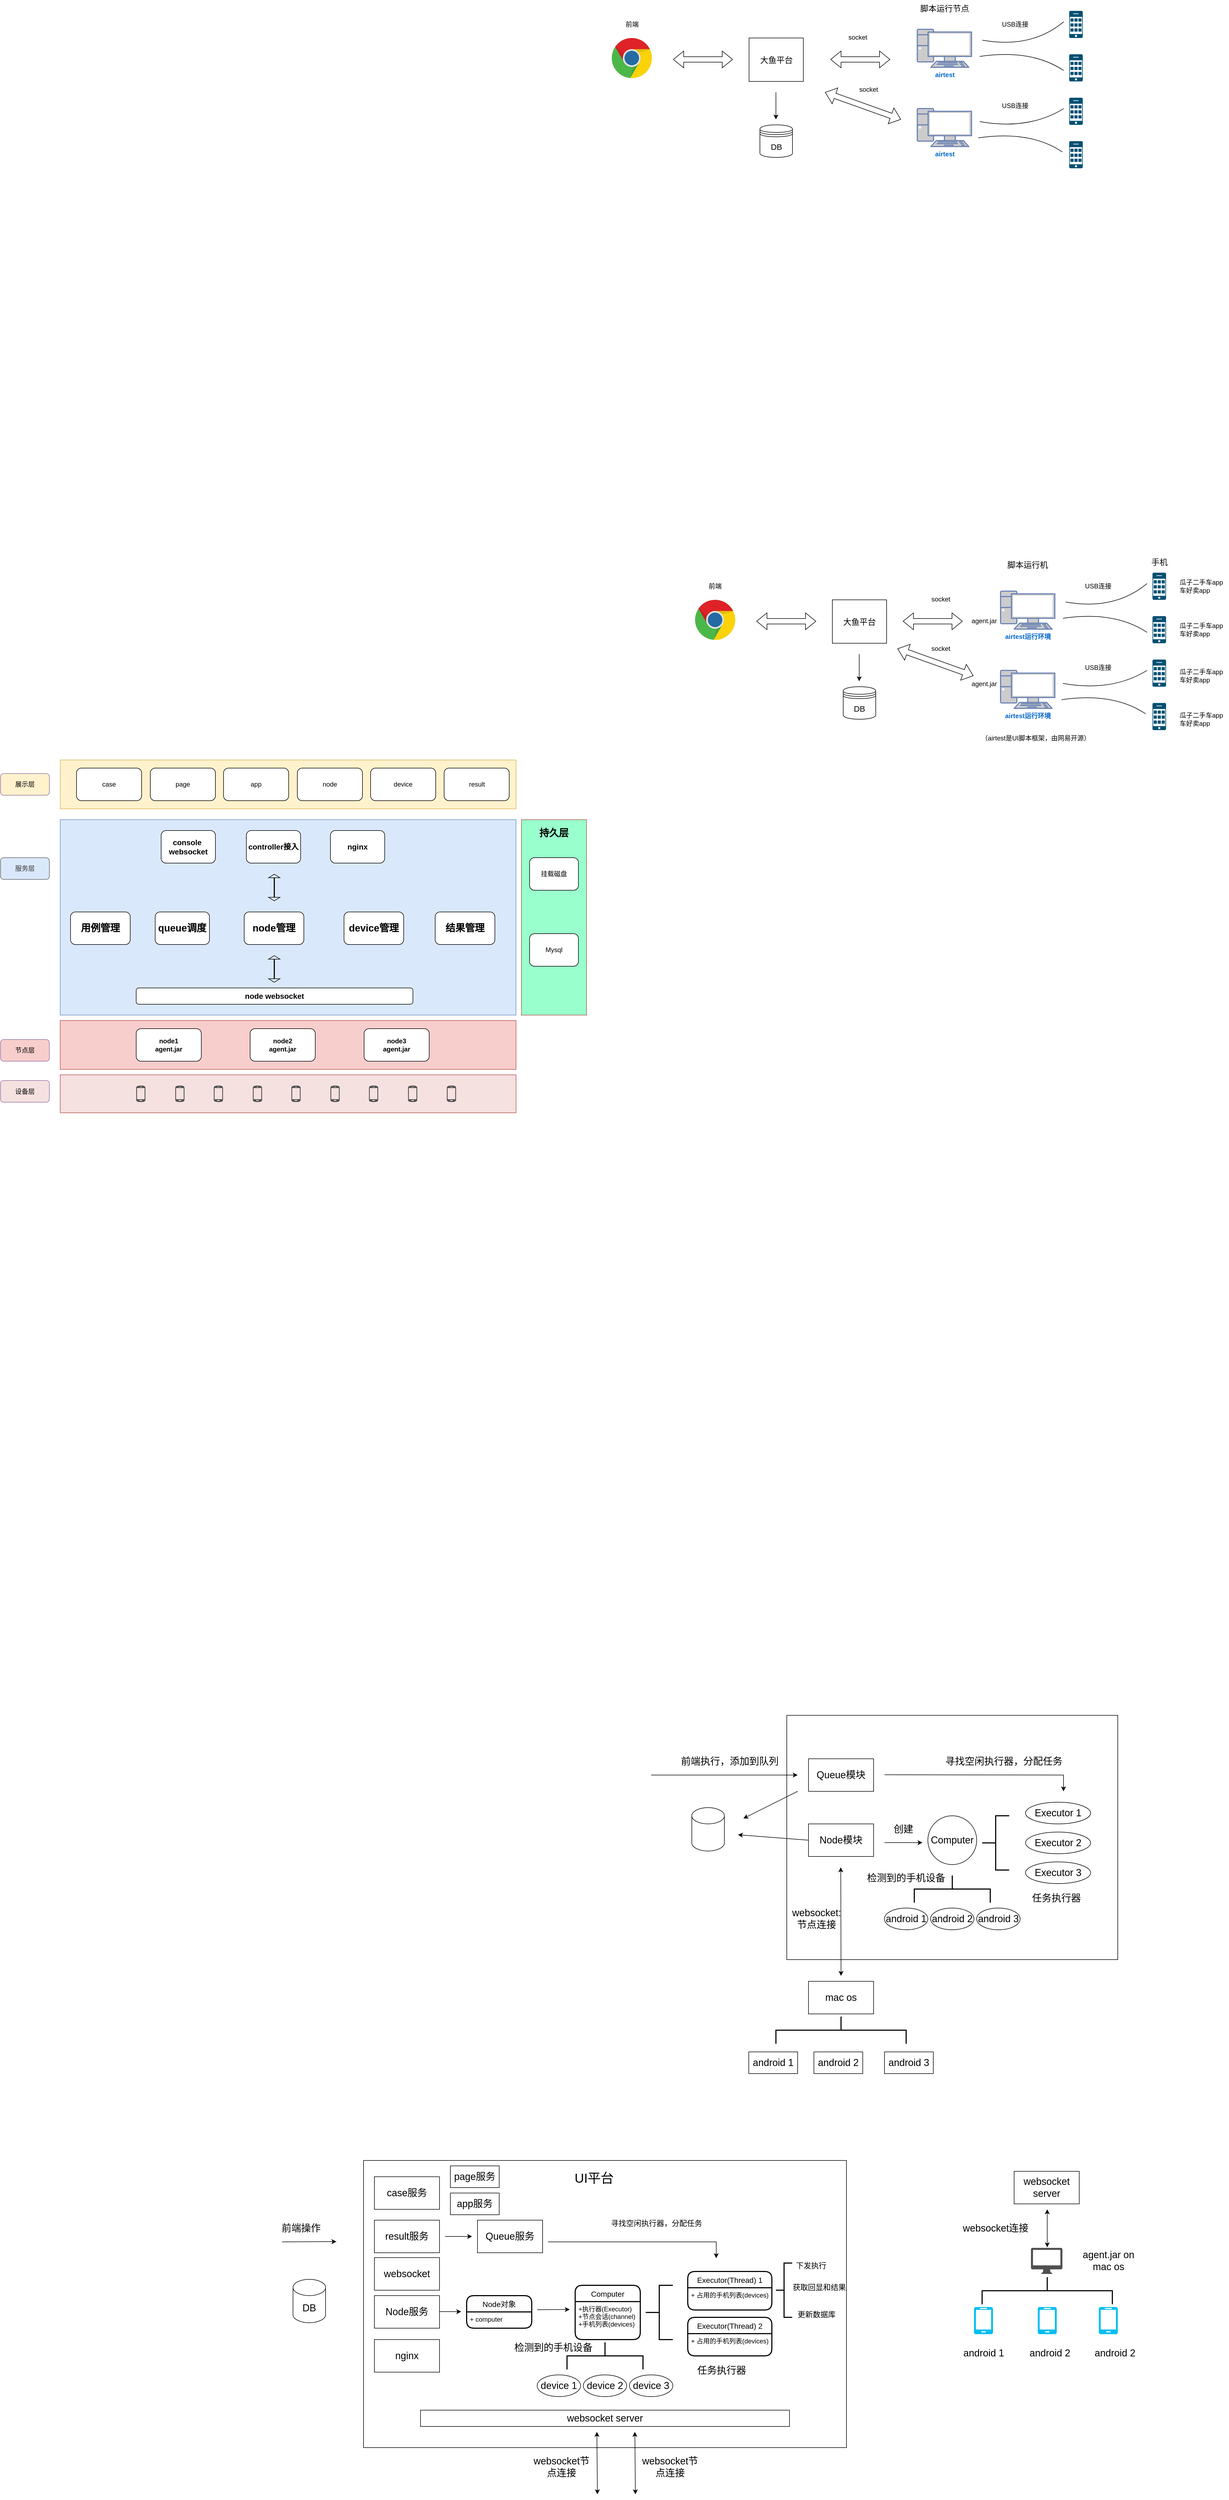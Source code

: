 <mxfile version="24.7.14">
  <diagram name="第 1 页" id="ilGr0xZSvqMy6RIHlMky">
    <mxGraphModel dx="3389" dy="3287" grid="1" gridSize="10" guides="1" tooltips="1" connect="1" arrows="1" fold="1" page="1" pageScale="1" pageWidth="827" pageHeight="1169" math="0" shadow="0">
      <root>
        <mxCell id="0" />
        <mxCell id="1" parent="0" />
        <mxCell id="p36KD3LSICJxplDqqKJE-1" value="" style="rounded=0;whiteSpace=wrap;html=1;fillColor=#F5E1E0;align=left;strokeColor=#b85450;" vertex="1" parent="1">
          <mxGeometry x="-1230" y="660" width="840" height="70" as="geometry" />
        </mxCell>
        <mxCell id="p36KD3LSICJxplDqqKJE-2" value="&lt;h2&gt;&lt;br&gt;&lt;/h2&gt;" style="rounded=0;whiteSpace=wrap;html=1;fillColor=#fff2cc;strokeColor=#d6b656;align=left;verticalAlign=middle;horizontal=1;" vertex="1" parent="1">
          <mxGeometry x="-1230" y="80" width="840" height="90" as="geometry" />
        </mxCell>
        <mxCell id="p36KD3LSICJxplDqqKJE-3" value="展示层" style="rounded=1;whiteSpace=wrap;html=1;fillColor=#FFF2CC;strokeColor=#9673a6;" vertex="1" parent="1">
          <mxGeometry x="-1340" y="105" width="90" height="40" as="geometry" />
        </mxCell>
        <mxCell id="p36KD3LSICJxplDqqKJE-4" value="服务层" style="rounded=1;whiteSpace=wrap;html=1;fillColor=#DAE8FC;strokeColor=#666666;fontColor=#333333;" vertex="1" parent="1">
          <mxGeometry x="-1340" y="260" width="90" height="40" as="geometry" />
        </mxCell>
        <mxCell id="p36KD3LSICJxplDqqKJE-5" value="" style="rounded=0;whiteSpace=wrap;html=1;fillColor=#dae8fc;align=left;strokeColor=#6c8ebf;" vertex="1" parent="1">
          <mxGeometry x="-1230" y="190" width="840" height="360" as="geometry" />
        </mxCell>
        <mxCell id="p36KD3LSICJxplDqqKJE-6" value="" style="rounded=0;whiteSpace=wrap;html=1;fillColor=#f8cecc;align=left;strokeColor=#b85450;" vertex="1" parent="1">
          <mxGeometry x="-1230" y="560" width="840" height="90" as="geometry" />
        </mxCell>
        <mxCell id="p36KD3LSICJxplDqqKJE-7" value="case" style="rounded=1;whiteSpace=wrap;html=1;" vertex="1" parent="1">
          <mxGeometry x="-1200" y="95" width="120" height="60" as="geometry" />
        </mxCell>
        <mxCell id="p36KD3LSICJxplDqqKJE-8" value="page" style="rounded=1;whiteSpace=wrap;html=1;" vertex="1" parent="1">
          <mxGeometry x="-1064" y="95" width="120" height="60" as="geometry" />
        </mxCell>
        <mxCell id="p36KD3LSICJxplDqqKJE-9" value="app" style="rounded=1;whiteSpace=wrap;html=1;" vertex="1" parent="1">
          <mxGeometry x="-929" y="95" width="120" height="60" as="geometry" />
        </mxCell>
        <mxCell id="p36KD3LSICJxplDqqKJE-10" value="node" style="rounded=1;whiteSpace=wrap;html=1;" vertex="1" parent="1">
          <mxGeometry x="-793" y="95" width="120" height="60" as="geometry" />
        </mxCell>
        <mxCell id="p36KD3LSICJxplDqqKJE-11" value="device" style="rounded=1;whiteSpace=wrap;html=1;" vertex="1" parent="1">
          <mxGeometry x="-658" y="95" width="120" height="60" as="geometry" />
        </mxCell>
        <mxCell id="p36KD3LSICJxplDqqKJE-12" value="&lt;b&gt;node1&lt;br&gt;agent.jar&lt;/b&gt;" style="rounded=1;whiteSpace=wrap;html=1;" vertex="1" parent="1">
          <mxGeometry x="-1090" y="575" width="120" height="60" as="geometry" />
        </mxCell>
        <mxCell id="p36KD3LSICJxplDqqKJE-13" value="&lt;b&gt;node2&lt;br&gt;agent.jar&lt;/b&gt;" style="rounded=1;whiteSpace=wrap;html=1;" vertex="1" parent="1">
          <mxGeometry x="-880" y="575" width="120" height="60" as="geometry" />
        </mxCell>
        <mxCell id="p36KD3LSICJxplDqqKJE-14" value="&lt;b&gt;node3&lt;br&gt;agent.jar&lt;/b&gt;" style="rounded=1;whiteSpace=wrap;html=1;" vertex="1" parent="1">
          <mxGeometry x="-670" y="575" width="120" height="60" as="geometry" />
        </mxCell>
        <mxCell id="p36KD3LSICJxplDqqKJE-15" value="&lt;font style=&quot;font-size: 18px;&quot;&gt;&lt;b&gt;node管理&lt;/b&gt;&lt;/font&gt;" style="rounded=1;whiteSpace=wrap;html=1;flipH=1;" vertex="1" parent="1">
          <mxGeometry x="-891" y="360" width="110" height="60" as="geometry" />
        </mxCell>
        <mxCell id="p36KD3LSICJxplDqqKJE-16" value="节点层" style="rounded=1;whiteSpace=wrap;html=1;fillColor=#F8CECC;strokeColor=#9673a6;" vertex="1" parent="1">
          <mxGeometry x="-1340" y="595" width="90" height="40" as="geometry" />
        </mxCell>
        <mxCell id="p36KD3LSICJxplDqqKJE-17" value="result" style="rounded=1;whiteSpace=wrap;html=1;" vertex="1" parent="1">
          <mxGeometry x="-522.5" y="95" width="120" height="60" as="geometry" />
        </mxCell>
        <mxCell id="p36KD3LSICJxplDqqKJE-18" value="&lt;font style=&quot;font-size: 18px;&quot;&gt;&lt;b&gt;queue调度&lt;/b&gt;&lt;/font&gt;" style="rounded=1;whiteSpace=wrap;html=1;flipH=1;" vertex="1" parent="1">
          <mxGeometry x="-1055" y="360" width="100" height="60" as="geometry" />
        </mxCell>
        <mxCell id="p36KD3LSICJxplDqqKJE-19" value="&lt;font style=&quot;font-size: 18px;&quot;&gt;&lt;b&gt;device管理&lt;/b&gt;&lt;/font&gt;" style="rounded=1;whiteSpace=wrap;html=1;flipH=1;" vertex="1" parent="1">
          <mxGeometry x="-707" y="360" width="110" height="60" as="geometry" />
        </mxCell>
        <mxCell id="p36KD3LSICJxplDqqKJE-20" value="&lt;b style=&quot;&quot;&gt;&lt;font style=&quot;font-size: 14px;&quot;&gt;node websocket&lt;/font&gt;&lt;/b&gt;" style="rounded=1;whiteSpace=wrap;html=1;" vertex="1" parent="1">
          <mxGeometry x="-1090" y="500" width="510" height="30" as="geometry" />
        </mxCell>
        <mxCell id="p36KD3LSICJxplDqqKJE-21" value="" style="sketch=0;pointerEvents=1;shadow=0;dashed=0;html=1;strokeColor=none;fillColor=#505050;labelPosition=center;verticalLabelPosition=bottom;verticalAlign=top;outlineConnect=0;align=center;shape=mxgraph.office.devices.cell_phone_android_proportional;fontSize=14;" vertex="1" parent="1">
          <mxGeometry x="-1090" y="679.5" width="17" height="31" as="geometry" />
        </mxCell>
        <mxCell id="p36KD3LSICJxplDqqKJE-22" value="" style="sketch=0;pointerEvents=1;shadow=0;dashed=0;html=1;strokeColor=none;fillColor=#505050;labelPosition=center;verticalLabelPosition=bottom;verticalAlign=top;outlineConnect=0;align=center;shape=mxgraph.office.devices.cell_phone_android_proportional;fontSize=14;" vertex="1" parent="1">
          <mxGeometry x="-1018" y="679.5" width="17" height="31" as="geometry" />
        </mxCell>
        <mxCell id="p36KD3LSICJxplDqqKJE-23" value="" style="sketch=0;pointerEvents=1;shadow=0;dashed=0;html=1;strokeColor=none;fillColor=#505050;labelPosition=center;verticalLabelPosition=bottom;verticalAlign=top;outlineConnect=0;align=center;shape=mxgraph.office.devices.cell_phone_android_proportional;fontSize=14;" vertex="1" parent="1">
          <mxGeometry x="-947" y="679.5" width="17" height="31" as="geometry" />
        </mxCell>
        <mxCell id="p36KD3LSICJxplDqqKJE-24" value="&lt;font style=&quot;font-size: 18px;&quot;&gt;&lt;b&gt;结果管理&lt;/b&gt;&lt;/font&gt;" style="rounded=1;whiteSpace=wrap;html=1;" vertex="1" parent="1">
          <mxGeometry x="-539" y="360" width="110" height="60" as="geometry" />
        </mxCell>
        <mxCell id="p36KD3LSICJxplDqqKJE-25" value="&lt;font style=&quot;font-size: 18px;&quot;&gt;&lt;b&gt;用例管理&lt;/b&gt;&lt;/font&gt;" style="rounded=1;whiteSpace=wrap;html=1;" vertex="1" parent="1">
          <mxGeometry x="-1211" y="360" width="110" height="60" as="geometry" />
        </mxCell>
        <mxCell id="p36KD3LSICJxplDqqKJE-26" value="&lt;b style=&quot;&quot;&gt;&lt;font style=&quot;font-size: 14px;&quot;&gt;console&amp;nbsp; websocket&lt;/font&gt;&lt;/b&gt;" style="rounded=1;whiteSpace=wrap;html=1;" vertex="1" parent="1">
          <mxGeometry x="-1044" y="210" width="100" height="60" as="geometry" />
        </mxCell>
        <mxCell id="p36KD3LSICJxplDqqKJE-27" value="&lt;b style=&quot;&quot;&gt;&lt;font style=&quot;font-size: 14px;&quot;&gt;controller接入&lt;/font&gt;&lt;/b&gt;" style="rounded=1;whiteSpace=wrap;html=1;" vertex="1" parent="1">
          <mxGeometry x="-887" y="210" width="100" height="60" as="geometry" />
        </mxCell>
        <mxCell id="p36KD3LSICJxplDqqKJE-28" value="" style="sketch=0;pointerEvents=1;shadow=0;dashed=0;html=1;strokeColor=none;fillColor=#505050;labelPosition=center;verticalLabelPosition=bottom;verticalAlign=top;outlineConnect=0;align=center;shape=mxgraph.office.devices.cell_phone_android_proportional;fontSize=14;" vertex="1" parent="1">
          <mxGeometry x="-875" y="679.5" width="17" height="31" as="geometry" />
        </mxCell>
        <mxCell id="p36KD3LSICJxplDqqKJE-29" value="" style="sketch=0;pointerEvents=1;shadow=0;dashed=0;html=1;strokeColor=none;fillColor=#505050;labelPosition=center;verticalLabelPosition=bottom;verticalAlign=top;outlineConnect=0;align=center;shape=mxgraph.office.devices.cell_phone_android_proportional;fontSize=14;" vertex="1" parent="1">
          <mxGeometry x="-804" y="679.5" width="17" height="31" as="geometry" />
        </mxCell>
        <mxCell id="p36KD3LSICJxplDqqKJE-30" value="" style="sketch=0;pointerEvents=1;shadow=0;dashed=0;html=1;strokeColor=none;fillColor=#505050;labelPosition=center;verticalLabelPosition=bottom;verticalAlign=top;outlineConnect=0;align=center;shape=mxgraph.office.devices.cell_phone_android_proportional;fontSize=14;" vertex="1" parent="1">
          <mxGeometry x="-732" y="679.5" width="17" height="31" as="geometry" />
        </mxCell>
        <mxCell id="p36KD3LSICJxplDqqKJE-31" value="" style="sketch=0;pointerEvents=1;shadow=0;dashed=0;html=1;strokeColor=none;fillColor=#505050;labelPosition=center;verticalLabelPosition=bottom;verticalAlign=top;outlineConnect=0;align=center;shape=mxgraph.office.devices.cell_phone_android_proportional;fontSize=14;" vertex="1" parent="1">
          <mxGeometry x="-661" y="679.5" width="17" height="31" as="geometry" />
        </mxCell>
        <mxCell id="p36KD3LSICJxplDqqKJE-32" value="" style="sketch=0;pointerEvents=1;shadow=0;dashed=0;html=1;strokeColor=none;fillColor=#505050;labelPosition=center;verticalLabelPosition=bottom;verticalAlign=top;outlineConnect=0;align=center;shape=mxgraph.office.devices.cell_phone_android_proportional;fontSize=14;" vertex="1" parent="1">
          <mxGeometry x="-589" y="679.5" width="17" height="31" as="geometry" />
        </mxCell>
        <mxCell id="p36KD3LSICJxplDqqKJE-33" value="" style="sketch=0;pointerEvents=1;shadow=0;dashed=0;html=1;strokeColor=none;fillColor=#505050;labelPosition=center;verticalLabelPosition=bottom;verticalAlign=top;outlineConnect=0;align=center;shape=mxgraph.office.devices.cell_phone_android_proportional;fontSize=14;" vertex="1" parent="1">
          <mxGeometry x="-517.5" y="679.5" width="17" height="31" as="geometry" />
        </mxCell>
        <mxCell id="p36KD3LSICJxplDqqKJE-34" value="设备层" style="rounded=1;whiteSpace=wrap;html=1;fillColor=#F5E1E0;strokeColor=#9673a6;" vertex="1" parent="1">
          <mxGeometry x="-1340" y="670.5" width="90" height="40" as="geometry" />
        </mxCell>
        <mxCell id="p36KD3LSICJxplDqqKJE-35" value="" style="shape=flexArrow;endArrow=classic;startArrow=classic;html=1;rounded=0;fontSize=14;width=1;endWidth=19;endSize=1.83;startWidth=19;startSize=1.83;" edge="1" parent="1">
          <mxGeometry width="100" height="100" relative="1" as="geometry">
            <mxPoint x="-835.5" y="340" as="sourcePoint" />
            <mxPoint x="-835.5" y="290" as="targetPoint" />
          </mxGeometry>
        </mxCell>
        <mxCell id="p36KD3LSICJxplDqqKJE-36" value="" style="rounded=0;whiteSpace=wrap;html=1;fillColor=#99FFCC;align=left;strokeColor=#b85450;" vertex="1" parent="1">
          <mxGeometry x="-380" y="190" width="120" height="360" as="geometry" />
        </mxCell>
        <mxCell id="p36KD3LSICJxplDqqKJE-37" value="Mysql" style="rounded=1;whiteSpace=wrap;html=1;" vertex="1" parent="1">
          <mxGeometry x="-365" y="400" width="90" height="60" as="geometry" />
        </mxCell>
        <mxCell id="p36KD3LSICJxplDqqKJE-38" value="挂载磁盘" style="rounded=1;whiteSpace=wrap;html=1;" vertex="1" parent="1">
          <mxGeometry x="-365" y="260" width="90" height="60" as="geometry" />
        </mxCell>
        <mxCell id="p36KD3LSICJxplDqqKJE-39" value="&lt;span style=&quot;font-size: 14px;&quot;&gt;&lt;b&gt;nginx&lt;/b&gt;&lt;/span&gt;" style="rounded=1;whiteSpace=wrap;html=1;" vertex="1" parent="1">
          <mxGeometry x="-732" y="210" width="100" height="60" as="geometry" />
        </mxCell>
        <mxCell id="p36KD3LSICJxplDqqKJE-40" value="&lt;font style=&quot;font-size: 18px;&quot;&gt;&lt;b&gt;持久层&lt;/b&gt;&lt;/font&gt;" style="text;html=1;strokeColor=none;fillColor=none;align=center;verticalAlign=middle;whiteSpace=wrap;rounded=0;" vertex="1" parent="1">
          <mxGeometry x="-350" y="200" width="60" height="30" as="geometry" />
        </mxCell>
        <mxCell id="p36KD3LSICJxplDqqKJE-41" value="" style="shape=flexArrow;endArrow=classic;startArrow=classic;html=1;rounded=0;fontSize=14;width=1;endWidth=19;endSize=1.83;startWidth=19;startSize=1.83;" edge="1" parent="1">
          <mxGeometry width="100" height="100" relative="1" as="geometry">
            <mxPoint x="-835.5" y="490" as="sourcePoint" />
            <mxPoint x="-835.5" y="440" as="targetPoint" />
          </mxGeometry>
        </mxCell>
        <mxCell id="p36KD3LSICJxplDqqKJE-42" value="" style="dashed=0;outlineConnect=0;html=1;align=center;labelPosition=center;verticalLabelPosition=bottom;verticalAlign=top;shape=mxgraph.weblogos.chrome" vertex="1" parent="1">
          <mxGeometry x="-213.5" y="-1250" width="74.8" height="75.4" as="geometry" />
        </mxCell>
        <mxCell id="p36KD3LSICJxplDqqKJE-43" value="&lt;font style=&quot;font-size: 15px;&quot;&gt;大鱼平台&lt;/font&gt;" style="rounded=0;whiteSpace=wrap;html=1;" vertex="1" parent="1">
          <mxGeometry x="39.5" y="-1250" width="100" height="80" as="geometry" />
        </mxCell>
        <mxCell id="p36KD3LSICJxplDqqKJE-44" value="DB" style="shape=datastore;whiteSpace=wrap;html=1;fontSize=15;" vertex="1" parent="1">
          <mxGeometry x="59.5" y="-1090" width="60" height="60" as="geometry" />
        </mxCell>
        <mxCell id="p36KD3LSICJxplDqqKJE-45" value="" style="endArrow=classic;html=1;rounded=0;fontSize=15;" edge="1" parent="1">
          <mxGeometry width="50" height="50" relative="1" as="geometry">
            <mxPoint x="89" y="-1150" as="sourcePoint" />
            <mxPoint x="89" y="-1100" as="targetPoint" />
          </mxGeometry>
        </mxCell>
        <mxCell id="p36KD3LSICJxplDqqKJE-46" value="" style="shape=flexArrow;endArrow=classic;startArrow=classic;html=1;rounded=0;fontSize=15;" edge="1" parent="1">
          <mxGeometry width="100" height="100" relative="1" as="geometry">
            <mxPoint x="189.5" y="-1210.5" as="sourcePoint" />
            <mxPoint x="299.5" y="-1210.5" as="targetPoint" />
          </mxGeometry>
        </mxCell>
        <mxCell id="p36KD3LSICJxplDqqKJE-47" value="" style="sketch=0;points=[[0.015,0.015,0],[0.985,0.015,0],[0.985,0.985,0],[0.015,0.985,0],[0.25,0,0],[0.5,0,0],[0.75,0,0],[1,0.25,0],[1,0.5,0],[1,0.75,0],[0.75,1,0],[0.5,1,0],[0.25,1,0],[0,0.75,0],[0,0.5,0],[0,0.25,0]];verticalLabelPosition=bottom;html=1;verticalAlign=top;aspect=fixed;align=center;pointerEvents=1;shape=mxgraph.cisco19.cell_phone;fillColor=#005073;strokeColor=none;fontSize=15;" vertex="1" parent="1">
          <mxGeometry x="629.5" y="-1300" width="25" height="50" as="geometry" />
        </mxCell>
        <mxCell id="p36KD3LSICJxplDqqKJE-48" value="&lt;b&gt;airtest&lt;/b&gt;" style="fontColor=#0066CC;verticalAlign=top;verticalLabelPosition=bottom;labelPosition=center;align=center;html=1;outlineConnect=0;fillColor=#CCCCCC;strokeColor=#6881B3;gradientColor=none;gradientDirection=north;strokeWidth=2;shape=mxgraph.networks.pc;" vertex="1" parent="1">
          <mxGeometry x="349.5" y="-1266" width="100" height="70" as="geometry" />
        </mxCell>
        <mxCell id="p36KD3LSICJxplDqqKJE-49" value="&lt;span style=&quot;font-size: 15px;&quot;&gt;脚本运行节点&lt;/span&gt;" style="text;html=1;strokeColor=none;fillColor=none;align=center;verticalAlign=middle;whiteSpace=wrap;rounded=0;" vertex="1" parent="1">
          <mxGeometry x="329.5" y="-1320" width="140" height="30" as="geometry" />
        </mxCell>
        <mxCell id="p36KD3LSICJxplDqqKJE-50" value="" style="shape=flexArrow;endArrow=classic;startArrow=classic;html=1;rounded=0;fontSize=15;" edge="1" parent="1">
          <mxGeometry width="100" height="100" relative="1" as="geometry">
            <mxPoint x="-100.5" y="-1210.5" as="sourcePoint" />
            <mxPoint x="9.5" y="-1210.5" as="targetPoint" />
          </mxGeometry>
        </mxCell>
        <mxCell id="p36KD3LSICJxplDqqKJE-51" value="socket" style="text;html=1;strokeColor=none;fillColor=none;align=center;verticalAlign=middle;whiteSpace=wrap;rounded=0;" vertex="1" parent="1">
          <mxGeometry x="209.5" y="-1266" width="60" height="30" as="geometry" />
        </mxCell>
        <mxCell id="p36KD3LSICJxplDqqKJE-52" value="" style="sketch=0;points=[[0.015,0.015,0],[0.985,0.015,0],[0.985,0.985,0],[0.015,0.985,0],[0.25,0,0],[0.5,0,0],[0.75,0,0],[1,0.25,0],[1,0.5,0],[1,0.75,0],[0.75,1,0],[0.5,1,0],[0.25,1,0],[0,0.75,0],[0,0.5,0],[0,0.25,0]];verticalLabelPosition=bottom;html=1;verticalAlign=top;aspect=fixed;align=center;pointerEvents=1;shape=mxgraph.cisco19.cell_phone;fillColor=#005073;strokeColor=none;fontSize=15;" vertex="1" parent="1">
          <mxGeometry x="629.5" y="-1220" width="25" height="50" as="geometry" />
        </mxCell>
        <mxCell id="p36KD3LSICJxplDqqKJE-53" value="" style="sketch=0;points=[[0.015,0.015,0],[0.985,0.015,0],[0.985,0.985,0],[0.015,0.985,0],[0.25,0,0],[0.5,0,0],[0.75,0,0],[1,0.25,0],[1,0.5,0],[1,0.75,0],[0.75,1,0],[0.5,1,0],[0.25,1,0],[0,0.75,0],[0,0.5,0],[0,0.25,0]];verticalLabelPosition=bottom;html=1;verticalAlign=top;aspect=fixed;align=center;pointerEvents=1;shape=mxgraph.cisco19.cell_phone;fillColor=#005073;strokeColor=none;fontSize=15;" vertex="1" parent="1">
          <mxGeometry x="629.5" y="-1140" width="25" height="50" as="geometry" />
        </mxCell>
        <mxCell id="p36KD3LSICJxplDqqKJE-54" value="" style="sketch=0;points=[[0.015,0.015,0],[0.985,0.015,0],[0.985,0.985,0],[0.015,0.985,0],[0.25,0,0],[0.5,0,0],[0.75,0,0],[1,0.25,0],[1,0.5,0],[1,0.75,0],[0.75,1,0],[0.5,1,0],[0.25,1,0],[0,0.75,0],[0,0.5,0],[0,0.25,0]];verticalLabelPosition=bottom;html=1;verticalAlign=top;aspect=fixed;align=center;pointerEvents=1;shape=mxgraph.cisco19.cell_phone;fillColor=#005073;strokeColor=none;fontSize=15;" vertex="1" parent="1">
          <mxGeometry x="629.5" y="-1060" width="25" height="50" as="geometry" />
        </mxCell>
        <mxCell id="p36KD3LSICJxplDqqKJE-55" value="&lt;b&gt;airtest&lt;/b&gt;" style="fontColor=#0066CC;verticalAlign=top;verticalLabelPosition=bottom;labelPosition=center;align=center;html=1;outlineConnect=0;fillColor=#CCCCCC;strokeColor=#6881B3;gradientColor=none;gradientDirection=north;strokeWidth=2;shape=mxgraph.networks.pc;" vertex="1" parent="1">
          <mxGeometry x="349.5" y="-1120" width="100" height="70" as="geometry" />
        </mxCell>
        <mxCell id="p36KD3LSICJxplDqqKJE-56" value="" style="shape=flexArrow;endArrow=classic;startArrow=classic;html=1;rounded=0;fontSize=15;" edge="1" parent="1">
          <mxGeometry width="100" height="100" relative="1" as="geometry">
            <mxPoint x="179.5" y="-1150" as="sourcePoint" />
            <mxPoint x="319.5" y="-1100" as="targetPoint" />
          </mxGeometry>
        </mxCell>
        <mxCell id="p36KD3LSICJxplDqqKJE-57" value="USB连接" style="text;html=1;strokeColor=none;fillColor=none;align=center;verticalAlign=middle;whiteSpace=wrap;rounded=0;" vertex="1" parent="1">
          <mxGeometry x="499.5" y="-1290" width="60" height="30" as="geometry" />
        </mxCell>
        <mxCell id="p36KD3LSICJxplDqqKJE-58" value="USB连接" style="text;html=1;strokeColor=none;fillColor=none;align=center;verticalAlign=middle;whiteSpace=wrap;rounded=0;" vertex="1" parent="1">
          <mxGeometry x="499.5" y="-1140" width="60" height="30" as="geometry" />
        </mxCell>
        <mxCell id="p36KD3LSICJxplDqqKJE-59" value="&lt;font color=&quot;#ffffff&quot;&gt;0&lt;/font&gt;" style="text;html=1;strokeColor=none;fillColor=none;align=center;verticalAlign=middle;whiteSpace=wrap;rounded=0;" vertex="1" parent="1">
          <mxGeometry x="679.5" y="-1170" width="60" height="30" as="geometry" />
        </mxCell>
        <mxCell id="p36KD3LSICJxplDqqKJE-60" value="前端" style="text;html=1;strokeColor=none;fillColor=none;align=center;verticalAlign=middle;whiteSpace=wrap;rounded=0;" vertex="1" parent="1">
          <mxGeometry x="-206.1" y="-1290" width="60" height="30" as="geometry" />
        </mxCell>
        <mxCell id="p36KD3LSICJxplDqqKJE-61" value="" style="endArrow=none;html=1;curved=1;" edge="1" parent="1">
          <mxGeometry width="50" height="50" relative="1" as="geometry">
            <mxPoint x="469.5" y="-1246" as="sourcePoint" />
            <mxPoint x="619.5" y="-1280" as="targetPoint" />
            <Array as="points">
              <mxPoint x="559.5" y="-1230" />
            </Array>
          </mxGeometry>
        </mxCell>
        <mxCell id="p36KD3LSICJxplDqqKJE-62" value="" style="endArrow=none;html=1;curved=1;" edge="1" parent="1">
          <mxGeometry width="50" height="50" relative="1" as="geometry">
            <mxPoint x="464.5" y="-1216" as="sourcePoint" />
            <mxPoint x="619.5" y="-1190" as="targetPoint" />
            <Array as="points">
              <mxPoint x="559.5" y="-1230" />
            </Array>
          </mxGeometry>
        </mxCell>
        <mxCell id="p36KD3LSICJxplDqqKJE-63" value="" style="endArrow=none;html=1;curved=1;" edge="1" parent="1">
          <mxGeometry width="50" height="50" relative="1" as="geometry">
            <mxPoint x="464.5" y="-1096" as="sourcePoint" />
            <mxPoint x="619.5" y="-1120" as="targetPoint" />
            <Array as="points">
              <mxPoint x="554.5" y="-1080" />
            </Array>
          </mxGeometry>
        </mxCell>
        <mxCell id="p36KD3LSICJxplDqqKJE-64" value="" style="endArrow=none;html=1;curved=1;" edge="1" parent="1">
          <mxGeometry width="50" height="50" relative="1" as="geometry">
            <mxPoint x="462" y="-1066" as="sourcePoint" />
            <mxPoint x="617" y="-1040" as="targetPoint" />
            <Array as="points">
              <mxPoint x="557" y="-1080" />
            </Array>
          </mxGeometry>
        </mxCell>
        <mxCell id="p36KD3LSICJxplDqqKJE-65" value="socket" style="text;html=1;strokeColor=none;fillColor=none;align=center;verticalAlign=middle;whiteSpace=wrap;rounded=0;" vertex="1" parent="1">
          <mxGeometry x="229.5" y="-1170" width="60" height="30" as="geometry" />
        </mxCell>
        <mxCell id="p36KD3LSICJxplDqqKJE-66" value="" style="dashed=0;outlineConnect=0;html=1;align=center;labelPosition=center;verticalLabelPosition=bottom;verticalAlign=top;shape=mxgraph.weblogos.chrome" vertex="1" parent="1">
          <mxGeometry x="-60" y="-215" width="74.8" height="75.4" as="geometry" />
        </mxCell>
        <mxCell id="p36KD3LSICJxplDqqKJE-67" value="&lt;font style=&quot;font-size: 15px;&quot;&gt;大鱼平台&lt;/font&gt;" style="rounded=0;whiteSpace=wrap;html=1;" vertex="1" parent="1">
          <mxGeometry x="193" y="-215" width="100" height="80" as="geometry" />
        </mxCell>
        <mxCell id="p36KD3LSICJxplDqqKJE-68" value="DB" style="shape=datastore;whiteSpace=wrap;html=1;fontSize=15;" vertex="1" parent="1">
          <mxGeometry x="213" y="-55" width="60" height="60" as="geometry" />
        </mxCell>
        <mxCell id="p36KD3LSICJxplDqqKJE-69" value="" style="endArrow=classic;html=1;rounded=0;fontSize=15;" edge="1" parent="1">
          <mxGeometry width="50" height="50" relative="1" as="geometry">
            <mxPoint x="242.5" y="-115" as="sourcePoint" />
            <mxPoint x="242.5" y="-65" as="targetPoint" />
          </mxGeometry>
        </mxCell>
        <mxCell id="p36KD3LSICJxplDqqKJE-70" value="" style="shape=flexArrow;endArrow=classic;startArrow=classic;html=1;rounded=0;fontSize=15;" edge="1" parent="1">
          <mxGeometry width="100" height="100" relative="1" as="geometry">
            <mxPoint x="323" y="-175.5" as="sourcePoint" />
            <mxPoint x="433" y="-175.5" as="targetPoint" />
          </mxGeometry>
        </mxCell>
        <mxCell id="p36KD3LSICJxplDqqKJE-71" value="" style="sketch=0;points=[[0.015,0.015,0],[0.985,0.015,0],[0.985,0.985,0],[0.015,0.985,0],[0.25,0,0],[0.5,0,0],[0.75,0,0],[1,0.25,0],[1,0.5,0],[1,0.75,0],[0.75,1,0],[0.5,1,0],[0.25,1,0],[0,0.75,0],[0,0.5,0],[0,0.25,0]];verticalLabelPosition=bottom;html=1;verticalAlign=top;aspect=fixed;align=center;pointerEvents=1;shape=mxgraph.cisco19.cell_phone;fillColor=#005073;strokeColor=none;fontSize=15;" vertex="1" parent="1">
          <mxGeometry x="783" y="-265" width="25" height="50" as="geometry" />
        </mxCell>
        <mxCell id="p36KD3LSICJxplDqqKJE-72" value="&lt;b&gt;airtest运行环境&lt;/b&gt;" style="fontColor=#0066CC;verticalAlign=top;verticalLabelPosition=bottom;labelPosition=center;align=center;html=1;outlineConnect=0;fillColor=#CCCCCC;strokeColor=#6881B3;gradientColor=none;gradientDirection=north;strokeWidth=2;shape=mxgraph.networks.pc;" vertex="1" parent="1">
          <mxGeometry x="503" y="-231" width="100" height="70" as="geometry" />
        </mxCell>
        <mxCell id="p36KD3LSICJxplDqqKJE-73" value="&lt;span style=&quot;font-size: 15px;&quot;&gt;脚本运行机&lt;/span&gt;" style="text;html=1;strokeColor=none;fillColor=none;align=center;verticalAlign=middle;whiteSpace=wrap;rounded=0;" vertex="1" parent="1">
          <mxGeometry x="483" y="-295" width="140" height="30" as="geometry" />
        </mxCell>
        <mxCell id="p36KD3LSICJxplDqqKJE-74" value="" style="shape=flexArrow;endArrow=classic;startArrow=classic;html=1;rounded=0;fontSize=15;" edge="1" parent="1">
          <mxGeometry width="100" height="100" relative="1" as="geometry">
            <mxPoint x="53" y="-175.5" as="sourcePoint" />
            <mxPoint x="163" y="-175.5" as="targetPoint" />
          </mxGeometry>
        </mxCell>
        <mxCell id="p36KD3LSICJxplDqqKJE-75" value="socket" style="text;html=1;strokeColor=none;fillColor=none;align=center;verticalAlign=middle;whiteSpace=wrap;rounded=0;" vertex="1" parent="1">
          <mxGeometry x="363" y="-231" width="60" height="30" as="geometry" />
        </mxCell>
        <mxCell id="p36KD3LSICJxplDqqKJE-76" value="" style="sketch=0;points=[[0.015,0.015,0],[0.985,0.015,0],[0.985,0.985,0],[0.015,0.985,0],[0.25,0,0],[0.5,0,0],[0.75,0,0],[1,0.25,0],[1,0.5,0],[1,0.75,0],[0.75,1,0],[0.5,1,0],[0.25,1,0],[0,0.75,0],[0,0.5,0],[0,0.25,0]];verticalLabelPosition=bottom;html=1;verticalAlign=top;aspect=fixed;align=center;pointerEvents=1;shape=mxgraph.cisco19.cell_phone;fillColor=#005073;strokeColor=none;fontSize=15;" vertex="1" parent="1">
          <mxGeometry x="783" y="-185" width="25" height="50" as="geometry" />
        </mxCell>
        <mxCell id="p36KD3LSICJxplDqqKJE-77" value="" style="sketch=0;points=[[0.015,0.015,0],[0.985,0.015,0],[0.985,0.985,0],[0.015,0.985,0],[0.25,0,0],[0.5,0,0],[0.75,0,0],[1,0.25,0],[1,0.5,0],[1,0.75,0],[0.75,1,0],[0.5,1,0],[0.25,1,0],[0,0.75,0],[0,0.5,0],[0,0.25,0]];verticalLabelPosition=bottom;html=1;verticalAlign=top;aspect=fixed;align=center;pointerEvents=1;shape=mxgraph.cisco19.cell_phone;fillColor=#005073;strokeColor=none;fontSize=15;" vertex="1" parent="1">
          <mxGeometry x="783" y="-105" width="25" height="50" as="geometry" />
        </mxCell>
        <mxCell id="p36KD3LSICJxplDqqKJE-78" value="" style="sketch=0;points=[[0.015,0.015,0],[0.985,0.015,0],[0.985,0.985,0],[0.015,0.985,0],[0.25,0,0],[0.5,0,0],[0.75,0,0],[1,0.25,0],[1,0.5,0],[1,0.75,0],[0.75,1,0],[0.5,1,0],[0.25,1,0],[0,0.75,0],[0,0.5,0],[0,0.25,0]];verticalLabelPosition=bottom;html=1;verticalAlign=top;aspect=fixed;align=center;pointerEvents=1;shape=mxgraph.cisco19.cell_phone;fillColor=#005073;strokeColor=none;fontSize=15;" vertex="1" parent="1">
          <mxGeometry x="783" y="-25" width="25" height="50" as="geometry" />
        </mxCell>
        <mxCell id="p36KD3LSICJxplDqqKJE-79" value="&lt;b&gt;airtest运行环境&lt;/b&gt;" style="fontColor=#0066CC;verticalAlign=top;verticalLabelPosition=bottom;labelPosition=center;align=center;html=1;outlineConnect=0;fillColor=#CCCCCC;strokeColor=#6881B3;gradientColor=none;gradientDirection=north;strokeWidth=2;shape=mxgraph.networks.pc;" vertex="1" parent="1">
          <mxGeometry x="503" y="-85" width="100" height="70" as="geometry" />
        </mxCell>
        <mxCell id="p36KD3LSICJxplDqqKJE-80" value="" style="shape=flexArrow;endArrow=classic;startArrow=classic;html=1;rounded=0;fontSize=15;" edge="1" parent="1">
          <mxGeometry width="100" height="100" relative="1" as="geometry">
            <mxPoint x="313" y="-125" as="sourcePoint" />
            <mxPoint x="453" y="-75" as="targetPoint" />
          </mxGeometry>
        </mxCell>
        <mxCell id="p36KD3LSICJxplDqqKJE-81" value="USB连接" style="text;html=1;strokeColor=none;fillColor=none;align=center;verticalAlign=middle;whiteSpace=wrap;rounded=0;" vertex="1" parent="1">
          <mxGeometry x="653" y="-255" width="60" height="30" as="geometry" />
        </mxCell>
        <mxCell id="p36KD3LSICJxplDqqKJE-82" value="USB连接" style="text;html=1;strokeColor=none;fillColor=none;align=center;verticalAlign=middle;whiteSpace=wrap;rounded=0;" vertex="1" parent="1">
          <mxGeometry x="653" y="-105" width="60" height="30" as="geometry" />
        </mxCell>
        <mxCell id="p36KD3LSICJxplDqqKJE-83" value="&lt;font color=&quot;#ffffff&quot;&gt;0&lt;/font&gt;" style="text;html=1;strokeColor=none;fillColor=none;align=center;verticalAlign=middle;whiteSpace=wrap;rounded=0;" vertex="1" parent="1">
          <mxGeometry x="833" y="-135" width="60" height="30" as="geometry" />
        </mxCell>
        <mxCell id="p36KD3LSICJxplDqqKJE-84" value="前端" style="text;html=1;strokeColor=none;fillColor=none;align=center;verticalAlign=middle;whiteSpace=wrap;rounded=0;" vertex="1" parent="1">
          <mxGeometry x="-52.6" y="-255" width="60" height="30" as="geometry" />
        </mxCell>
        <mxCell id="p36KD3LSICJxplDqqKJE-85" value="" style="endArrow=none;html=1;curved=1;" edge="1" parent="1">
          <mxGeometry width="50" height="50" relative="1" as="geometry">
            <mxPoint x="623" y="-211" as="sourcePoint" />
            <mxPoint x="773" y="-245" as="targetPoint" />
            <Array as="points">
              <mxPoint x="713" y="-195" />
            </Array>
          </mxGeometry>
        </mxCell>
        <mxCell id="p36KD3LSICJxplDqqKJE-86" value="" style="endArrow=none;html=1;curved=1;" edge="1" parent="1">
          <mxGeometry width="50" height="50" relative="1" as="geometry">
            <mxPoint x="618" y="-181" as="sourcePoint" />
            <mxPoint x="773" y="-155" as="targetPoint" />
            <Array as="points">
              <mxPoint x="713" y="-195" />
            </Array>
          </mxGeometry>
        </mxCell>
        <mxCell id="p36KD3LSICJxplDqqKJE-87" value="" style="endArrow=none;html=1;curved=1;" edge="1" parent="1">
          <mxGeometry width="50" height="50" relative="1" as="geometry">
            <mxPoint x="618" y="-61" as="sourcePoint" />
            <mxPoint x="773" y="-85" as="targetPoint" />
            <Array as="points">
              <mxPoint x="708" y="-45" />
            </Array>
          </mxGeometry>
        </mxCell>
        <mxCell id="p36KD3LSICJxplDqqKJE-88" value="" style="endArrow=none;html=1;curved=1;" edge="1" parent="1">
          <mxGeometry width="50" height="50" relative="1" as="geometry">
            <mxPoint x="615.5" y="-31" as="sourcePoint" />
            <mxPoint x="770.5" y="-5" as="targetPoint" />
            <Array as="points">
              <mxPoint x="710.5" y="-45" />
            </Array>
          </mxGeometry>
        </mxCell>
        <mxCell id="p36KD3LSICJxplDqqKJE-89" value="socket" style="text;html=1;strokeColor=none;fillColor=none;align=center;verticalAlign=middle;whiteSpace=wrap;rounded=0;" vertex="1" parent="1">
          <mxGeometry x="363" y="-139.6" width="60" height="30" as="geometry" />
        </mxCell>
        <mxCell id="p36KD3LSICJxplDqqKJE-90" value="agent.jar" style="text;html=1;strokeColor=none;fillColor=none;align=center;verticalAlign=middle;whiteSpace=wrap;rounded=0;" vertex="1" parent="1">
          <mxGeometry x="443" y="-75" width="60" height="30" as="geometry" />
        </mxCell>
        <mxCell id="p36KD3LSICJxplDqqKJE-91" value="agent.jar" style="text;html=1;strokeColor=none;fillColor=none;align=center;verticalAlign=middle;whiteSpace=wrap;rounded=0;" vertex="1" parent="1">
          <mxGeometry x="443" y="-191" width="60" height="30" as="geometry" />
        </mxCell>
        <mxCell id="p36KD3LSICJxplDqqKJE-92" value="（airtest是UI脚本框架，由网易开源）" style="text;html=1;strokeColor=none;fillColor=none;align=center;verticalAlign=middle;whiteSpace=wrap;rounded=0;" vertex="1" parent="1">
          <mxGeometry x="463" y="25" width="210" height="30" as="geometry" />
        </mxCell>
        <mxCell id="p36KD3LSICJxplDqqKJE-93" value="&lt;div style=&quot;text-align: left;&quot;&gt;&lt;span style=&quot;background-color: initial;&quot;&gt;瓜子二手车app&lt;/span&gt;&lt;/div&gt;&lt;div style=&quot;text-align: left;&quot;&gt;&lt;span style=&quot;background-color: initial;&quot;&gt;车好卖app&lt;/span&gt;&lt;/div&gt;" style="text;html=1;strokeColor=none;fillColor=none;align=center;verticalAlign=middle;whiteSpace=wrap;rounded=0;" vertex="1" parent="1">
          <mxGeometry x="823" y="-270" width="100" height="60" as="geometry" />
        </mxCell>
        <mxCell id="p36KD3LSICJxplDqqKJE-94" value="&lt;div style=&quot;text-align: left;&quot;&gt;&lt;span style=&quot;background-color: initial;&quot;&gt;瓜子二手车app&lt;/span&gt;&lt;/div&gt;&lt;div style=&quot;text-align: left;&quot;&gt;&lt;span style=&quot;background-color: initial;&quot;&gt;车好卖app&lt;/span&gt;&lt;/div&gt;" style="text;html=1;strokeColor=none;fillColor=none;align=center;verticalAlign=middle;whiteSpace=wrap;rounded=0;" vertex="1" parent="1">
          <mxGeometry x="823" y="-190" width="100" height="60" as="geometry" />
        </mxCell>
        <mxCell id="p36KD3LSICJxplDqqKJE-95" value="&lt;div style=&quot;text-align: left;&quot;&gt;&lt;span style=&quot;background-color: initial;&quot;&gt;瓜子二手车app&lt;/span&gt;&lt;/div&gt;&lt;div style=&quot;text-align: left;&quot;&gt;&lt;span style=&quot;background-color: initial;&quot;&gt;车好卖app&lt;/span&gt;&lt;/div&gt;" style="text;html=1;strokeColor=none;fillColor=none;align=center;verticalAlign=middle;whiteSpace=wrap;rounded=0;" vertex="1" parent="1">
          <mxGeometry x="823" y="-105" width="100" height="60" as="geometry" />
        </mxCell>
        <mxCell id="p36KD3LSICJxplDqqKJE-96" value="&lt;div style=&quot;text-align: left;&quot;&gt;&lt;span style=&quot;background-color: initial;&quot;&gt;瓜子二手车app&lt;/span&gt;&lt;/div&gt;&lt;div style=&quot;text-align: left;&quot;&gt;&lt;span style=&quot;background-color: initial;&quot;&gt;车好卖app&lt;/span&gt;&lt;/div&gt;" style="text;html=1;strokeColor=none;fillColor=none;align=center;verticalAlign=middle;whiteSpace=wrap;rounded=0;" vertex="1" parent="1">
          <mxGeometry x="823" y="-25" width="100" height="60" as="geometry" />
        </mxCell>
        <mxCell id="p36KD3LSICJxplDqqKJE-97" value="&lt;span style=&quot;font-size: 15px;&quot;&gt;手机&lt;/span&gt;" style="text;html=1;strokeColor=none;fillColor=none;align=center;verticalAlign=middle;whiteSpace=wrap;rounded=0;" vertex="1" parent="1">
          <mxGeometry x="725.5" y="-300" width="140" height="30" as="geometry" />
        </mxCell>
        <mxCell id="p36KD3LSICJxplDqqKJE-98" value="" style="rounded=0;whiteSpace=wrap;html=1;fontSize=14;" vertex="1" parent="1">
          <mxGeometry x="-671" y="2660" width="890" height="529" as="geometry" />
        </mxCell>
        <mxCell id="p36KD3LSICJxplDqqKJE-99" value="" style="rounded=0;whiteSpace=wrap;html=1;" vertex="1" parent="1">
          <mxGeometry x="109.0" y="1840" width="610" height="450" as="geometry" />
        </mxCell>
        <mxCell id="p36KD3LSICJxplDqqKJE-100" value="&lt;font style=&quot;font-size: 18px;&quot;&gt;Queue模块&lt;/font&gt;" style="rounded=0;whiteSpace=wrap;html=1;" vertex="1" parent="1">
          <mxGeometry x="149.0" y="1920" width="120" height="60" as="geometry" />
        </mxCell>
        <mxCell id="p36KD3LSICJxplDqqKJE-101" value="" style="endArrow=classic;html=1;rounded=0;fontSize=18;" edge="1" parent="1">
          <mxGeometry width="50" height="50" relative="1" as="geometry">
            <mxPoint x="-141.0" y="1950" as="sourcePoint" />
            <mxPoint x="129.0" y="1950" as="targetPoint" />
          </mxGeometry>
        </mxCell>
        <mxCell id="p36KD3LSICJxplDqqKJE-102" value="前端执行，添加到队列" style="text;html=1;strokeColor=none;fillColor=none;align=center;verticalAlign=middle;whiteSpace=wrap;rounded=0;fontSize=18;" vertex="1" parent="1">
          <mxGeometry x="-101.0" y="1910" width="210" height="30" as="geometry" />
        </mxCell>
        <mxCell id="p36KD3LSICJxplDqqKJE-103" value="" style="shape=cylinder3;whiteSpace=wrap;html=1;boundedLbl=1;backgroundOutline=1;size=15;fontSize=18;" vertex="1" parent="1">
          <mxGeometry x="-66.0" y="2010" width="60" height="80" as="geometry" />
        </mxCell>
        <mxCell id="p36KD3LSICJxplDqqKJE-104" value="&lt;font style=&quot;font-size: 18px;&quot;&gt;Node模块&lt;/font&gt;" style="rounded=0;whiteSpace=wrap;html=1;" vertex="1" parent="1">
          <mxGeometry x="149.0" y="2040" width="120" height="60" as="geometry" />
        </mxCell>
        <mxCell id="p36KD3LSICJxplDqqKJE-105" value="" style="endArrow=classic;startArrow=classic;html=1;rounded=0;fontSize=18;" edge="1" parent="1">
          <mxGeometry width="50" height="50" relative="1" as="geometry">
            <mxPoint x="208.5" y="2120" as="sourcePoint" />
            <mxPoint x="209.0" y="2320" as="targetPoint" />
          </mxGeometry>
        </mxCell>
        <mxCell id="p36KD3LSICJxplDqqKJE-106" value="" style="endArrow=classic;html=1;rounded=0;fontSize=18;exitX=0;exitY=0.5;exitDx=0;exitDy=0;" edge="1" parent="1" source="p36KD3LSICJxplDqqKJE-104">
          <mxGeometry width="50" height="50" relative="1" as="geometry">
            <mxPoint x="119.0" y="2080" as="sourcePoint" />
            <mxPoint x="19.0" y="2060" as="targetPoint" />
          </mxGeometry>
        </mxCell>
        <mxCell id="p36KD3LSICJxplDqqKJE-107" value="" style="endArrow=classic;html=1;rounded=0;fontSize=18;" edge="1" parent="1">
          <mxGeometry width="50" height="50" relative="1" as="geometry">
            <mxPoint x="129.0" y="1980" as="sourcePoint" />
            <mxPoint x="29.0" y="2030" as="targetPoint" />
          </mxGeometry>
        </mxCell>
        <mxCell id="p36KD3LSICJxplDqqKJE-108" value="websocket:节点连接" style="text;html=1;strokeColor=none;fillColor=none;align=center;verticalAlign=middle;whiteSpace=wrap;rounded=0;fontSize=18;" vertex="1" parent="1">
          <mxGeometry x="109.0" y="2200" width="110" height="30" as="geometry" />
        </mxCell>
        <mxCell id="p36KD3LSICJxplDqqKJE-109" value="" style="strokeWidth=2;html=1;shape=mxgraph.flowchart.annotation_2;align=left;labelPosition=right;pointerEvents=1;" vertex="1" parent="1">
          <mxGeometry x="469" y="2025" width="50" height="100" as="geometry" />
        </mxCell>
        <mxCell id="p36KD3LSICJxplDqqKJE-110" value="&lt;span style=&quot;font-size: 18px;&quot;&gt;Computer&lt;/span&gt;" style="ellipse;whiteSpace=wrap;html=1;aspect=fixed;" vertex="1" parent="1">
          <mxGeometry x="369" y="2025" width="90" height="90" as="geometry" />
        </mxCell>
        <mxCell id="p36KD3LSICJxplDqqKJE-111" value="" style="endArrow=classic;html=1;rounded=0;" edge="1" parent="1">
          <mxGeometry width="50" height="50" relative="1" as="geometry">
            <mxPoint x="289" y="2074.5" as="sourcePoint" />
            <mxPoint x="359" y="2074.5" as="targetPoint" />
          </mxGeometry>
        </mxCell>
        <mxCell id="p36KD3LSICJxplDqqKJE-112" value="创建" style="text;html=1;strokeColor=none;fillColor=none;align=center;verticalAlign=middle;whiteSpace=wrap;rounded=0;fontSize=18;" vertex="1" parent="1">
          <mxGeometry x="269" y="2035" width="110" height="30" as="geometry" />
        </mxCell>
        <mxCell id="p36KD3LSICJxplDqqKJE-113" value="&lt;span style=&quot;font-size: 18px;&quot;&gt;Executor 1&lt;/span&gt;" style="ellipse;whiteSpace=wrap;html=1;" vertex="1" parent="1">
          <mxGeometry x="549" y="2000" width="120" height="40" as="geometry" />
        </mxCell>
        <mxCell id="p36KD3LSICJxplDqqKJE-114" value="&lt;span style=&quot;font-size: 18px;&quot;&gt;Executor 2&lt;/span&gt;" style="ellipse;whiteSpace=wrap;html=1;" vertex="1" parent="1">
          <mxGeometry x="549" y="2055" width="120" height="40" as="geometry" />
        </mxCell>
        <mxCell id="p36KD3LSICJxplDqqKJE-115" value="&lt;span style=&quot;font-size: 18px;&quot;&gt;Executor 3&lt;/span&gt;" style="ellipse;whiteSpace=wrap;html=1;" vertex="1" parent="1">
          <mxGeometry x="549" y="2110" width="120" height="40" as="geometry" />
        </mxCell>
        <mxCell id="p36KD3LSICJxplDqqKJE-116" value="&lt;div style=&quot;text-align: center;&quot;&gt;&lt;span style=&quot;font-size: 18px;&quot;&gt;任务执行器&lt;/span&gt;&lt;/div&gt;" style="text;whiteSpace=wrap;html=1;" vertex="1" parent="1">
          <mxGeometry x="559" y="2160" width="140" height="50" as="geometry" />
        </mxCell>
        <mxCell id="p36KD3LSICJxplDqqKJE-117" value="" style="endArrow=classic;html=1;rounded=0;" edge="1" parent="1">
          <mxGeometry width="50" height="50" relative="1" as="geometry">
            <mxPoint x="289" y="1949.5" as="sourcePoint" />
            <mxPoint x="619" y="1980" as="targetPoint" />
            <Array as="points">
              <mxPoint x="619" y="1950" />
            </Array>
          </mxGeometry>
        </mxCell>
        <mxCell id="p36KD3LSICJxplDqqKJE-118" value="寻找空闲执行器，分配任务" style="text;html=1;strokeColor=none;fillColor=none;align=center;verticalAlign=middle;whiteSpace=wrap;rounded=0;fontSize=18;" vertex="1" parent="1">
          <mxGeometry x="399" y="1910" width="220" height="30" as="geometry" />
        </mxCell>
        <mxCell id="p36KD3LSICJxplDqqKJE-119" value="&lt;font style=&quot;font-size: 18px;&quot;&gt;mac os&lt;/font&gt;" style="rounded=0;whiteSpace=wrap;html=1;" vertex="1" parent="1">
          <mxGeometry x="149.0" y="2330" width="120" height="60" as="geometry" />
        </mxCell>
        <mxCell id="p36KD3LSICJxplDqqKJE-120" value="" style="strokeWidth=2;html=1;shape=mxgraph.flowchart.annotation_2;align=left;labelPosition=right;pointerEvents=1;rotation=90;" vertex="1" parent="1">
          <mxGeometry x="389" y="2090" width="50" height="140" as="geometry" />
        </mxCell>
        <mxCell id="p36KD3LSICJxplDqqKJE-121" value="android 1" style="rounded=0;whiteSpace=wrap;html=1;fontSize=18;" vertex="1" parent="1">
          <mxGeometry x="39.0" y="2460" width="90" height="40" as="geometry" />
        </mxCell>
        <mxCell id="p36KD3LSICJxplDqqKJE-122" value="android 2" style="rounded=0;whiteSpace=wrap;html=1;fontSize=18;" vertex="1" parent="1">
          <mxGeometry x="159.0" y="2460" width="90" height="40" as="geometry" />
        </mxCell>
        <mxCell id="p36KD3LSICJxplDqqKJE-123" value="android 3" style="rounded=0;whiteSpace=wrap;html=1;fontSize=18;" vertex="1" parent="1">
          <mxGeometry x="289" y="2460" width="90" height="40" as="geometry" />
        </mxCell>
        <mxCell id="p36KD3LSICJxplDqqKJE-124" value="" style="strokeWidth=2;html=1;shape=mxgraph.flowchart.annotation_2;align=left;labelPosition=right;pointerEvents=1;rotation=90;" vertex="1" parent="1">
          <mxGeometry x="184.0" y="2300" width="50" height="240" as="geometry" />
        </mxCell>
        <mxCell id="p36KD3LSICJxplDqqKJE-125" value="&lt;span style=&quot;font-size: 18px;&quot;&gt;android 1&lt;/span&gt;" style="ellipse;whiteSpace=wrap;html=1;" vertex="1" parent="1">
          <mxGeometry x="289" y="2195" width="80" height="40" as="geometry" />
        </mxCell>
        <mxCell id="p36KD3LSICJxplDqqKJE-126" value="&lt;span style=&quot;font-size: 18px;&quot;&gt;android 2&lt;/span&gt;" style="ellipse;whiteSpace=wrap;html=1;" vertex="1" parent="1">
          <mxGeometry x="374" y="2195" width="80" height="40" as="geometry" />
        </mxCell>
        <mxCell id="p36KD3LSICJxplDqqKJE-127" value="&lt;span style=&quot;font-size: 18px;&quot;&gt;android 3&lt;/span&gt;" style="ellipse;whiteSpace=wrap;html=1;" vertex="1" parent="1">
          <mxGeometry x="459" y="2195" width="80" height="40" as="geometry" />
        </mxCell>
        <mxCell id="p36KD3LSICJxplDqqKJE-128" value="检测到的手机设备" style="text;html=1;strokeColor=none;fillColor=none;align=center;verticalAlign=middle;whiteSpace=wrap;rounded=0;fontSize=18;" vertex="1" parent="1">
          <mxGeometry x="249" y="2125" width="160" height="30" as="geometry" />
        </mxCell>
        <mxCell id="p36KD3LSICJxplDqqKJE-129" value="" style="endArrow=classic;startArrow=classic;html=1;rounded=0;fontSize=18;" edge="1" parent="1">
          <mxGeometry width="50" height="50" relative="1" as="geometry">
            <mxPoint x="589" y="2750" as="sourcePoint" />
            <mxPoint x="589" y="2820" as="targetPoint" />
          </mxGeometry>
        </mxCell>
        <mxCell id="p36KD3LSICJxplDqqKJE-130" value="websocket连接" style="text;html=1;strokeColor=none;fillColor=none;align=center;verticalAlign=middle;whiteSpace=wrap;rounded=0;fontSize=18;" vertex="1" parent="1">
          <mxGeometry x="429" y="2770" width="130" height="30" as="geometry" />
        </mxCell>
        <mxCell id="p36KD3LSICJxplDqqKJE-131" value="" style="strokeWidth=2;html=1;shape=mxgraph.flowchart.annotation_2;align=left;labelPosition=right;pointerEvents=1;rotation=90;" vertex="1" parent="1">
          <mxGeometry x="564" y="2780" width="50" height="240" as="geometry" />
        </mxCell>
        <mxCell id="p36KD3LSICJxplDqqKJE-132" value="" style="verticalLabelPosition=bottom;html=1;verticalAlign=top;align=center;strokeColor=none;fillColor=#00BEF2;shape=mxgraph.azure.mobile;pointerEvents=1;" vertex="1" parent="1">
          <mxGeometry x="454" y="2930" width="35" height="50" as="geometry" />
        </mxCell>
        <mxCell id="p36KD3LSICJxplDqqKJE-133" value="&lt;span style=&quot;font-size: 18px;&quot;&gt;android 1&lt;/span&gt;" style="text;html=1;strokeColor=none;fillColor=none;align=center;verticalAlign=middle;whiteSpace=wrap;rounded=0;" vertex="1" parent="1">
          <mxGeometry x="426.5" y="3000" width="90" height="30" as="geometry" />
        </mxCell>
        <mxCell id="p36KD3LSICJxplDqqKJE-134" value="" style="sketch=0;pointerEvents=1;shadow=0;dashed=0;html=1;strokeColor=none;fillColor=#505050;labelPosition=center;verticalLabelPosition=bottom;verticalAlign=top;outlineConnect=0;align=center;shape=mxgraph.office.devices.mac_client;" vertex="1" parent="1">
          <mxGeometry x="559" y="2821" width="58" height="48" as="geometry" />
        </mxCell>
        <mxCell id="p36KD3LSICJxplDqqKJE-135" value="&lt;span style=&quot;font-size: 18px;&quot;&gt;agent.jar on&lt;/span&gt;&lt;br style=&quot;font-size: 18px;&quot;&gt;&lt;span style=&quot;font-size: 18px;&quot;&gt;mac os&lt;/span&gt;" style="text;html=1;strokeColor=none;fillColor=none;align=center;verticalAlign=middle;whiteSpace=wrap;rounded=0;" vertex="1" parent="1">
          <mxGeometry x="631.5" y="2830" width="140" height="30" as="geometry" />
        </mxCell>
        <mxCell id="p36KD3LSICJxplDqqKJE-136" value="" style="verticalLabelPosition=bottom;html=1;verticalAlign=top;align=center;strokeColor=none;fillColor=#00BEF2;shape=mxgraph.azure.mobile;pointerEvents=1;" vertex="1" parent="1">
          <mxGeometry x="571.5" y="2930" width="35" height="50" as="geometry" />
        </mxCell>
        <mxCell id="p36KD3LSICJxplDqqKJE-137" value="" style="verticalLabelPosition=bottom;html=1;verticalAlign=top;align=center;strokeColor=none;fillColor=#00BEF2;shape=mxgraph.azure.mobile;pointerEvents=1;" vertex="1" parent="1">
          <mxGeometry x="684" y="2930" width="35" height="50" as="geometry" />
        </mxCell>
        <mxCell id="p36KD3LSICJxplDqqKJE-138" value="&lt;span style=&quot;font-size: 18px;&quot;&gt;android 2&lt;/span&gt;" style="text;html=1;strokeColor=none;fillColor=none;align=center;verticalAlign=middle;whiteSpace=wrap;rounded=0;" vertex="1" parent="1">
          <mxGeometry x="549" y="3000" width="90" height="30" as="geometry" />
        </mxCell>
        <mxCell id="p36KD3LSICJxplDqqKJE-139" value="&lt;span style=&quot;font-size: 18px;&quot;&gt;android 2&lt;/span&gt;" style="text;html=1;strokeColor=none;fillColor=none;align=center;verticalAlign=middle;whiteSpace=wrap;rounded=0;" vertex="1" parent="1">
          <mxGeometry x="669" y="3000" width="90" height="30" as="geometry" />
        </mxCell>
        <mxCell id="p36KD3LSICJxplDqqKJE-140" value="&lt;font style=&quot;font-size: 18px;&quot;&gt;websocket server&lt;/font&gt;" style="rounded=0;whiteSpace=wrap;html=1;" vertex="1" parent="1">
          <mxGeometry x="528" y="2680" width="120" height="60" as="geometry" />
        </mxCell>
        <mxCell id="p36KD3LSICJxplDqqKJE-141" value="&lt;font style=&quot;font-size: 18px;&quot;&gt;Queue服务&lt;/font&gt;" style="rounded=0;whiteSpace=wrap;html=1;" vertex="1" parent="1">
          <mxGeometry x="-461.0" y="2770" width="120" height="60" as="geometry" />
        </mxCell>
        <mxCell id="p36KD3LSICJxplDqqKJE-142" value="" style="endArrow=classic;html=1;rounded=0;fontSize=18;" edge="1" parent="1">
          <mxGeometry width="50" height="50" relative="1" as="geometry">
            <mxPoint x="-821" y="2810" as="sourcePoint" />
            <mxPoint x="-721" y="2809.5" as="targetPoint" />
          </mxGeometry>
        </mxCell>
        <mxCell id="p36KD3LSICJxplDqqKJE-143" value="前端操作" style="text;html=1;strokeColor=none;fillColor=none;align=center;verticalAlign=middle;whiteSpace=wrap;rounded=0;fontSize=18;" vertex="1" parent="1">
          <mxGeometry x="-891" y="2770" width="210" height="30" as="geometry" />
        </mxCell>
        <mxCell id="p36KD3LSICJxplDqqKJE-144" value="DB" style="shape=cylinder3;whiteSpace=wrap;html=1;boundedLbl=1;backgroundOutline=1;size=15;fontSize=18;" vertex="1" parent="1">
          <mxGeometry x="-801" y="2879" width="60" height="80" as="geometry" />
        </mxCell>
        <mxCell id="p36KD3LSICJxplDqqKJE-145" value="&lt;font style=&quot;font-size: 18px;&quot;&gt;Node服务&lt;/font&gt;" style="rounded=0;whiteSpace=wrap;html=1;" vertex="1" parent="1">
          <mxGeometry x="-651" y="2909" width="120" height="60" as="geometry" />
        </mxCell>
        <mxCell id="p36KD3LSICJxplDqqKJE-146" value="" style="endArrow=classic;startArrow=classic;html=1;rounded=0;fontSize=18;" edge="1" parent="1">
          <mxGeometry width="50" height="50" relative="1" as="geometry">
            <mxPoint x="-241.0" y="3160" as="sourcePoint" />
            <mxPoint x="-240.0" y="3275" as="targetPoint" />
          </mxGeometry>
        </mxCell>
        <mxCell id="p36KD3LSICJxplDqqKJE-147" value="websocket节点连接" style="text;html=1;strokeColor=none;fillColor=none;align=center;verticalAlign=middle;whiteSpace=wrap;rounded=0;fontSize=18;" vertex="1" parent="1">
          <mxGeometry x="-361.0" y="3210" width="110" height="30" as="geometry" />
        </mxCell>
        <mxCell id="p36KD3LSICJxplDqqKJE-148" value="" style="strokeWidth=2;html=1;shape=mxgraph.flowchart.annotation_2;align=left;labelPosition=right;pointerEvents=1;" vertex="1" parent="1">
          <mxGeometry x="-151.0" y="2890" width="50" height="100" as="geometry" />
        </mxCell>
        <mxCell id="p36KD3LSICJxplDqqKJE-149" value="" style="endArrow=classic;html=1;rounded=0;" edge="1" parent="1">
          <mxGeometry width="50" height="50" relative="1" as="geometry">
            <mxPoint x="-351.0" y="2935" as="sourcePoint" />
            <mxPoint x="-291.0" y="2934.5" as="targetPoint" />
          </mxGeometry>
        </mxCell>
        <mxCell id="p36KD3LSICJxplDqqKJE-150" value="&lt;div style=&quot;text-align: center;&quot;&gt;&lt;span style=&quot;font-size: 18px;&quot;&gt;任务执行器&lt;/span&gt;&lt;/div&gt;" style="text;whiteSpace=wrap;html=1;" vertex="1" parent="1">
          <mxGeometry x="-58.5" y="3030" width="140" height="50" as="geometry" />
        </mxCell>
        <mxCell id="p36KD3LSICJxplDqqKJE-151" value="" style="endArrow=classic;html=1;rounded=0;" edge="1" parent="1">
          <mxGeometry width="50" height="50" relative="1" as="geometry">
            <mxPoint x="-331.0" y="2810" as="sourcePoint" />
            <mxPoint x="-21.0" y="2840" as="targetPoint" />
            <Array as="points">
              <mxPoint x="-21.0" y="2810" />
            </Array>
          </mxGeometry>
        </mxCell>
        <mxCell id="p36KD3LSICJxplDqqKJE-152" value="&lt;font style=&quot;font-size: 14px;&quot;&gt;寻找空闲执行器，分配任务&lt;/font&gt;" style="text;html=1;strokeColor=none;fillColor=none;align=center;verticalAlign=middle;whiteSpace=wrap;rounded=0;fontSize=18;" vertex="1" parent="1">
          <mxGeometry x="-241.0" y="2760" width="220" height="30" as="geometry" />
        </mxCell>
        <mxCell id="p36KD3LSICJxplDqqKJE-153" value="" style="strokeWidth=2;html=1;shape=mxgraph.flowchart.annotation_2;align=left;labelPosition=right;pointerEvents=1;rotation=90;" vertex="1" parent="1">
          <mxGeometry x="-251.0" y="2950" width="50" height="140" as="geometry" />
        </mxCell>
        <mxCell id="p36KD3LSICJxplDqqKJE-154" value="&lt;span style=&quot;font-size: 18px;&quot;&gt;device 1&lt;/span&gt;" style="ellipse;whiteSpace=wrap;html=1;" vertex="1" parent="1">
          <mxGeometry x="-351.0" y="3055" width="80" height="40" as="geometry" />
        </mxCell>
        <mxCell id="p36KD3LSICJxplDqqKJE-155" value="&lt;span style=&quot;font-size: 18px;&quot;&gt;device 2&lt;/span&gt;" style="ellipse;whiteSpace=wrap;html=1;" vertex="1" parent="1">
          <mxGeometry x="-266.0" y="3055" width="80" height="40" as="geometry" />
        </mxCell>
        <mxCell id="p36KD3LSICJxplDqqKJE-156" value="&lt;span style=&quot;font-size: 18px;&quot;&gt;device 3&lt;/span&gt;" style="ellipse;whiteSpace=wrap;html=1;" vertex="1" parent="1">
          <mxGeometry x="-181.0" y="3055" width="80" height="40" as="geometry" />
        </mxCell>
        <mxCell id="p36KD3LSICJxplDqqKJE-157" value="检测到的手机设备" style="text;html=1;strokeColor=none;fillColor=none;align=center;verticalAlign=middle;whiteSpace=wrap;rounded=0;fontSize=18;" vertex="1" parent="1">
          <mxGeometry x="-401.0" y="2990" width="160" height="30" as="geometry" />
        </mxCell>
        <mxCell id="p36KD3LSICJxplDqqKJE-158" value="&lt;font style=&quot;font-size: 18px;&quot;&gt;websocket server&lt;/font&gt;" style="rounded=0;whiteSpace=wrap;html=1;" vertex="1" parent="1">
          <mxGeometry x="-566" y="3120" width="680" height="30" as="geometry" />
        </mxCell>
        <mxCell id="p36KD3LSICJxplDqqKJE-159" value="websocket节点连接" style="text;html=1;strokeColor=none;fillColor=none;align=center;verticalAlign=middle;whiteSpace=wrap;rounded=0;fontSize=18;" vertex="1" parent="1">
          <mxGeometry x="-161.0" y="3210" width="110" height="30" as="geometry" />
        </mxCell>
        <mxCell id="p36KD3LSICJxplDqqKJE-160" value="" style="endArrow=classic;startArrow=classic;html=1;rounded=0;fontSize=18;" edge="1" parent="1">
          <mxGeometry width="50" height="50" relative="1" as="geometry">
            <mxPoint x="-171.0" y="3160" as="sourcePoint" />
            <mxPoint x="-170.0" y="3275" as="targetPoint" />
          </mxGeometry>
        </mxCell>
        <mxCell id="p36KD3LSICJxplDqqKJE-161" value="Computer" style="swimlane;childLayout=stackLayout;horizontal=1;startSize=30;horizontalStack=0;rounded=1;fontSize=14;fontStyle=0;strokeWidth=2;resizeParent=0;resizeLast=1;shadow=0;dashed=0;align=center;" vertex="1" parent="1">
          <mxGeometry x="-281.0" y="2890" width="120" height="100" as="geometry" />
        </mxCell>
        <mxCell id="p36KD3LSICJxplDqqKJE-162" value="+执行器(Executor)&#xa;+节点会话(channel)&#xa;+手机列表(devices)" style="align=left;strokeColor=none;fillColor=none;spacingLeft=4;fontSize=12;verticalAlign=top;resizable=0;rotatable=0;part=1;" vertex="1" parent="p36KD3LSICJxplDqqKJE-161">
          <mxGeometry y="30" width="120" height="70" as="geometry" />
        </mxCell>
        <mxCell id="p36KD3LSICJxplDqqKJE-163" value="Node对象" style="swimlane;childLayout=stackLayout;horizontal=1;startSize=30;horizontalStack=0;rounded=1;fontSize=14;fontStyle=0;strokeWidth=2;resizeParent=0;resizeLast=1;shadow=0;dashed=0;align=center;" vertex="1" parent="1">
          <mxGeometry x="-481.0" y="2909" width="120" height="60" as="geometry" />
        </mxCell>
        <mxCell id="p36KD3LSICJxplDqqKJE-164" value="+ computer" style="align=left;strokeColor=none;fillColor=none;spacingLeft=4;fontSize=12;verticalAlign=top;resizable=0;rotatable=0;part=1;" vertex="1" parent="p36KD3LSICJxplDqqKJE-163">
          <mxGeometry y="30" width="120" height="30" as="geometry" />
        </mxCell>
        <mxCell id="p36KD3LSICJxplDqqKJE-165" value="" style="endArrow=classic;html=1;rounded=0;" edge="1" parent="1">
          <mxGeometry width="50" height="50" relative="1" as="geometry">
            <mxPoint x="-531" y="2938.5" as="sourcePoint" />
            <mxPoint x="-491.0" y="2938.5" as="targetPoint" />
          </mxGeometry>
        </mxCell>
        <mxCell id="p36KD3LSICJxplDqqKJE-166" value="Executor(Thread) 1" style="swimlane;childLayout=stackLayout;horizontal=1;startSize=30;horizontalStack=0;rounded=1;fontSize=14;fontStyle=0;strokeWidth=2;resizeParent=0;resizeLast=1;shadow=0;dashed=0;align=center;" vertex="1" parent="1">
          <mxGeometry x="-73.5" y="2864.5" width="155" height="71" as="geometry" />
        </mxCell>
        <mxCell id="p36KD3LSICJxplDqqKJE-167" value="+ 占用的手机列表(devices)" style="align=left;strokeColor=none;fillColor=none;spacingLeft=4;fontSize=12;verticalAlign=top;resizable=0;rotatable=0;part=1;" vertex="1" parent="p36KD3LSICJxplDqqKJE-166">
          <mxGeometry y="30" width="155" height="41" as="geometry" />
        </mxCell>
        <mxCell id="p36KD3LSICJxplDqqKJE-168" value="Executor(Thread) 2" style="swimlane;childLayout=stackLayout;horizontal=1;startSize=30;horizontalStack=0;rounded=1;fontSize=14;fontStyle=0;strokeWidth=2;resizeParent=0;resizeLast=1;shadow=0;dashed=0;align=center;" vertex="1" parent="1">
          <mxGeometry x="-73.5" y="2949" width="155" height="71" as="geometry" />
        </mxCell>
        <mxCell id="p36KD3LSICJxplDqqKJE-169" value="+ 占用的手机列表(devices)" style="align=left;strokeColor=none;fillColor=none;spacingLeft=4;fontSize=12;verticalAlign=top;resizable=0;rotatable=0;part=1;" vertex="1" parent="p36KD3LSICJxplDqqKJE-168">
          <mxGeometry y="30" width="155" height="41" as="geometry" />
        </mxCell>
        <mxCell id="p36KD3LSICJxplDqqKJE-170" value="" style="strokeWidth=2;html=1;shape=mxgraph.flowchart.annotation_2;align=left;labelPosition=right;pointerEvents=1;" vertex="1" parent="1">
          <mxGeometry x="89.0" y="2849" width="30" height="100" as="geometry" />
        </mxCell>
        <mxCell id="p36KD3LSICJxplDqqKJE-171" value="&lt;font style=&quot;font-size: 14px;&quot;&gt;下发执行&lt;/font&gt;" style="text;html=1;strokeColor=none;fillColor=none;align=center;verticalAlign=middle;whiteSpace=wrap;rounded=0;" vertex="1" parent="1">
          <mxGeometry x="119.0" y="2839" width="70" height="30" as="geometry" />
        </mxCell>
        <mxCell id="p36KD3LSICJxplDqqKJE-172" value="&lt;font style=&quot;font-size: 14px;&quot;&gt;获取回显和结果&lt;/font&gt;" style="text;html=1;strokeColor=none;fillColor=none;align=center;verticalAlign=middle;whiteSpace=wrap;rounded=0;" vertex="1" parent="1">
          <mxGeometry x="119.0" y="2879" width="100" height="30" as="geometry" />
        </mxCell>
        <mxCell id="p36KD3LSICJxplDqqKJE-173" value="&lt;font style=&quot;font-size: 14px;&quot;&gt;更新数据库&lt;/font&gt;" style="text;html=1;strokeColor=none;fillColor=none;align=center;verticalAlign=middle;whiteSpace=wrap;rounded=0;" vertex="1" parent="1">
          <mxGeometry x="124.0" y="2929" width="80" height="30" as="geometry" />
        </mxCell>
        <mxCell id="p36KD3LSICJxplDqqKJE-174" value="&lt;font style=&quot;font-size: 18px;&quot;&gt;case服务&lt;/font&gt;" style="rounded=0;whiteSpace=wrap;html=1;" vertex="1" parent="1">
          <mxGeometry x="-651" y="2690" width="120" height="60" as="geometry" />
        </mxCell>
        <mxCell id="p36KD3LSICJxplDqqKJE-175" value="&lt;font style=&quot;font-size: 18px;&quot;&gt;page服务&lt;/font&gt;" style="rounded=0;whiteSpace=wrap;html=1;" vertex="1" parent="1">
          <mxGeometry x="-511.0" y="2670" width="90" height="40" as="geometry" />
        </mxCell>
        <mxCell id="p36KD3LSICJxplDqqKJE-176" value="&lt;font style=&quot;font-size: 18px;&quot;&gt;app服务&lt;/font&gt;" style="rounded=0;whiteSpace=wrap;html=1;" vertex="1" parent="1">
          <mxGeometry x="-511.0" y="2720" width="90" height="40" as="geometry" />
        </mxCell>
        <mxCell id="p36KD3LSICJxplDqqKJE-177" value="&lt;font style=&quot;font-size: 18px;&quot;&gt;result服务&lt;/font&gt;" style="rounded=0;whiteSpace=wrap;html=1;" vertex="1" parent="1">
          <mxGeometry x="-651" y="2770" width="120" height="60" as="geometry" />
        </mxCell>
        <mxCell id="p36KD3LSICJxplDqqKJE-178" value="" style="endArrow=classic;html=1;rounded=0;fontSize=14;" edge="1" parent="1">
          <mxGeometry width="50" height="50" relative="1" as="geometry">
            <mxPoint x="-521" y="2800" as="sourcePoint" />
            <mxPoint x="-471.0" y="2800" as="targetPoint" />
          </mxGeometry>
        </mxCell>
        <mxCell id="p36KD3LSICJxplDqqKJE-179" value="&lt;font style=&quot;font-size: 24px;&quot;&gt;UI平台&lt;/font&gt;" style="text;html=1;strokeColor=none;fillColor=none;align=center;verticalAlign=middle;whiteSpace=wrap;rounded=0;fontSize=14;" vertex="1" parent="1">
          <mxGeometry x="-301.0" y="2675" width="110" height="35" as="geometry" />
        </mxCell>
        <mxCell id="p36KD3LSICJxplDqqKJE-180" value="&lt;span style=&quot;font-size: 18px;&quot;&gt;nginx&lt;/span&gt;" style="rounded=0;whiteSpace=wrap;html=1;" vertex="1" parent="1">
          <mxGeometry x="-651" y="2990" width="120" height="60" as="geometry" />
        </mxCell>
        <mxCell id="p36KD3LSICJxplDqqKJE-181" value="&lt;span style=&quot;font-size: 18px;&quot;&gt;websocket&lt;/span&gt;" style="rounded=0;whiteSpace=wrap;html=1;" vertex="1" parent="1">
          <mxGeometry x="-651" y="2839" width="120" height="60" as="geometry" />
        </mxCell>
      </root>
    </mxGraphModel>
  </diagram>
</mxfile>
